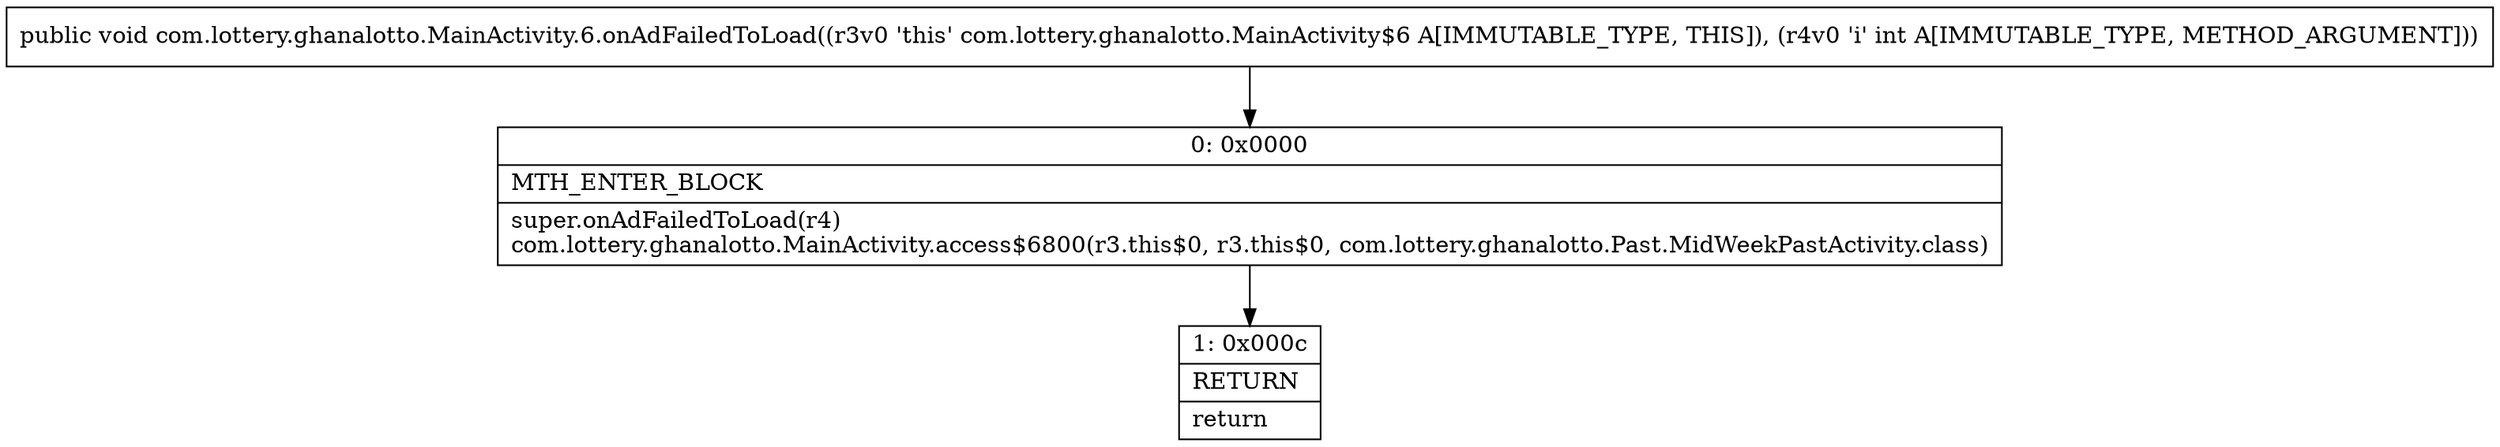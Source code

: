 digraph "CFG forcom.lottery.ghanalotto.MainActivity.6.onAdFailedToLoad(I)V" {
Node_0 [shape=record,label="{0\:\ 0x0000|MTH_ENTER_BLOCK\l|super.onAdFailedToLoad(r4)\lcom.lottery.ghanalotto.MainActivity.access$6800(r3.this$0, r3.this$0, com.lottery.ghanalotto.Past.MidWeekPastActivity.class)\l}"];
Node_1 [shape=record,label="{1\:\ 0x000c|RETURN\l|return\l}"];
MethodNode[shape=record,label="{public void com.lottery.ghanalotto.MainActivity.6.onAdFailedToLoad((r3v0 'this' com.lottery.ghanalotto.MainActivity$6 A[IMMUTABLE_TYPE, THIS]), (r4v0 'i' int A[IMMUTABLE_TYPE, METHOD_ARGUMENT])) }"];
MethodNode -> Node_0;
Node_0 -> Node_1;
}

